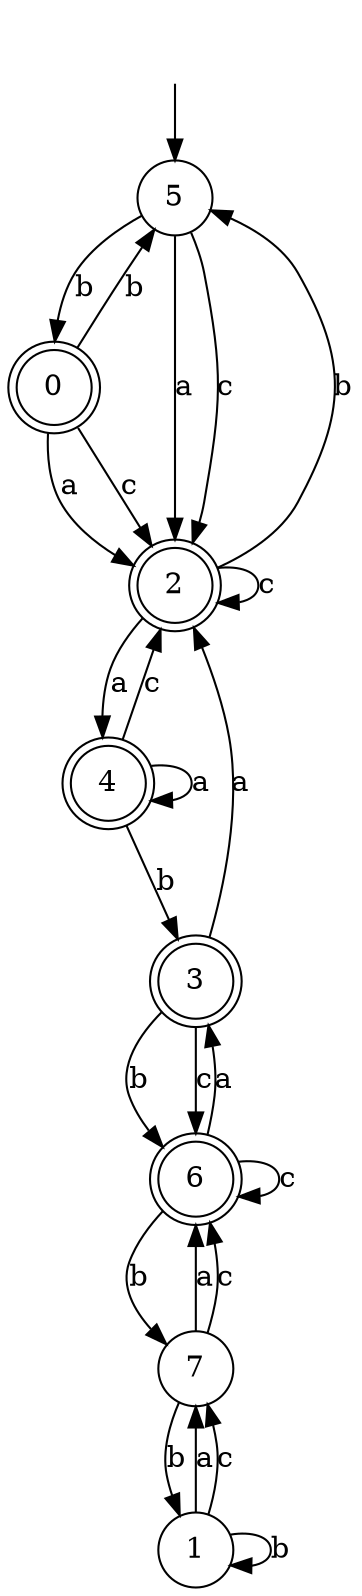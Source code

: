 digraph g {
__start [label=""shape=none]
	5[shape="circle" label="5"]
	0[shape="doublecircle" label="0"]
	1[shape="circle" label="1"]
	2[shape="doublecircle" label="2"]
	3[shape="doublecircle" label="3"]
	4[shape="doublecircle" label="4"]
	6[shape="doublecircle" label="6"]
	7[shape="circle" label="7"]

__start -> 5
	0 -> 2 [label="a"]
	0 -> 5 [label="b"]
	0 -> 2 [label="c"]
	1 -> 7 [label="a"]
	1 -> 1 [label="b"]
	1 -> 7 [label="c"]
	2 -> 4 [label="a"]
	2 -> 5 [label="b"]
	2 -> 2 [label="c"]
	3 -> 2 [label="a"]
	3 -> 6 [label="b"]
	3 -> 6 [label="c"]
	4 -> 4 [label="a"]
	4 -> 3 [label="b"]
	4 -> 2 [label="c"]
	5 -> 2 [label="a"]
	5 -> 0 [label="b"]
	5 -> 2 [label="c"]
	6 -> 3 [label="a"]
	6 -> 7 [label="b"]
	6 -> 6 [label="c"]
	7 -> 6 [label="a"]
	7 -> 1 [label="b"]
	7 -> 6 [label="c"]
}
